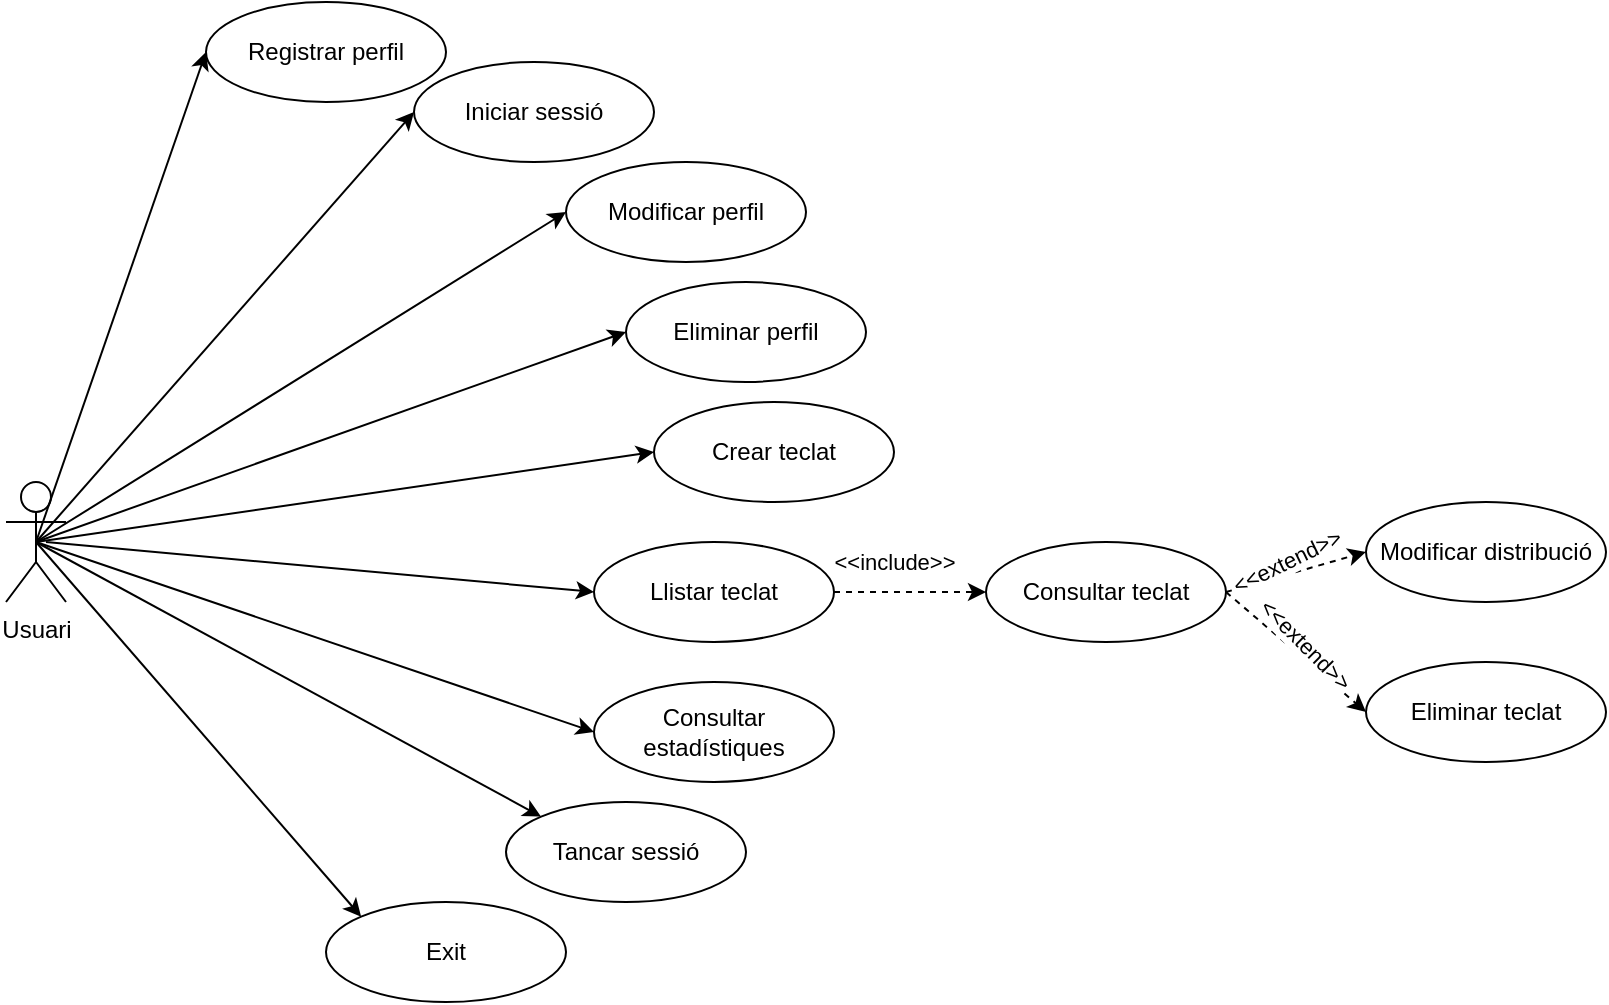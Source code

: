 <mxfile version="22.1.3" type="google">
  <diagram name="Página-1" id="PAZpR7mGht1SY2kDOzt1">
    <mxGraphModel grid="1" page="1" gridSize="10" guides="1" tooltips="1" connect="1" arrows="1" fold="1" pageScale="1" pageWidth="827" pageHeight="1169" math="0" shadow="0">
      <root>
        <mxCell id="0" />
        <mxCell id="1" parent="0" />
        <mxCell id="zSOb4eAWaQB33Wtqrr9M-1" value="Usuari" style="shape=umlActor;verticalLabelPosition=bottom;verticalAlign=top;html=1;outlineConnect=0;" vertex="1" parent="1">
          <mxGeometry x="60" y="280" width="30" height="60" as="geometry" />
        </mxCell>
        <mxCell id="J3dhkOS8xeCB5IRqRHqp-1" value="Registrar perfil" style="ellipse;whiteSpace=wrap;html=1;" vertex="1" parent="1">
          <mxGeometry x="160" y="40" width="120" height="50" as="geometry" />
        </mxCell>
        <mxCell id="J3dhkOS8xeCB5IRqRHqp-4" value="Iniciar sessió" style="ellipse;whiteSpace=wrap;html=1;" vertex="1" parent="1">
          <mxGeometry x="264" y="70" width="120" height="50" as="geometry" />
        </mxCell>
        <mxCell id="J3dhkOS8xeCB5IRqRHqp-5" value="Modificar perfil" style="ellipse;whiteSpace=wrap;html=1;" vertex="1" parent="1">
          <mxGeometry x="340" y="120" width="120" height="50" as="geometry" />
        </mxCell>
        <mxCell id="J3dhkOS8xeCB5IRqRHqp-7" value="Crear teclat" style="ellipse;whiteSpace=wrap;html=1;" vertex="1" parent="1">
          <mxGeometry x="384" y="240" width="120" height="50" as="geometry" />
        </mxCell>
        <mxCell id="J3dhkOS8xeCB5IRqRHqp-9" value="Eliminar teclat" style="ellipse;whiteSpace=wrap;html=1;" vertex="1" parent="1">
          <mxGeometry x="740" y="370" width="120" height="50" as="geometry" />
        </mxCell>
        <mxCell id="J3dhkOS8xeCB5IRqRHqp-12" value="Consultar estadístiques" style="ellipse;whiteSpace=wrap;html=1;" vertex="1" parent="1">
          <mxGeometry x="354" y="380" width="120" height="50" as="geometry" />
        </mxCell>
        <mxCell id="J3dhkOS8xeCB5IRqRHqp-16" value="Tancar sessió" style="ellipse;whiteSpace=wrap;html=1;" vertex="1" parent="1">
          <mxGeometry x="310" y="440" width="120" height="50" as="geometry" />
        </mxCell>
        <mxCell id="J3dhkOS8xeCB5IRqRHqp-24" value="" style="endArrow=classic;html=1;rounded=0;exitX=0.5;exitY=0.5;exitDx=0;exitDy=0;exitPerimeter=0;entryX=0;entryY=0.5;entryDx=0;entryDy=0;" edge="1" parent="1" source="zSOb4eAWaQB33Wtqrr9M-1" target="J3dhkOS8xeCB5IRqRHqp-12">
          <mxGeometry width="50" height="50" relative="1" as="geometry">
            <mxPoint x="85" y="320" as="sourcePoint" />
            <mxPoint x="210" y="415" as="targetPoint" />
          </mxGeometry>
        </mxCell>
        <mxCell id="J3dhkOS8xeCB5IRqRHqp-27" value="" style="endArrow=classic;html=1;rounded=0;entryX=0;entryY=0;entryDx=0;entryDy=0;exitX=0.5;exitY=0.5;exitDx=0;exitDy=0;exitPerimeter=0;" edge="1" parent="1" source="zSOb4eAWaQB33Wtqrr9M-1" target="J3dhkOS8xeCB5IRqRHqp-16">
          <mxGeometry width="50" height="50" relative="1" as="geometry">
            <mxPoint x="80" y="310" as="sourcePoint" />
            <mxPoint x="210" y="595" as="targetPoint" />
          </mxGeometry>
        </mxCell>
        <mxCell id="J3dhkOS8xeCB5IRqRHqp-34" value="Llistar teclat" style="ellipse;whiteSpace=wrap;html=1;" vertex="1" parent="1">
          <mxGeometry x="354" y="310" width="120" height="50" as="geometry" />
        </mxCell>
        <mxCell id="J3dhkOS8xeCB5IRqRHqp-36" value="Modificar distribució" style="ellipse;whiteSpace=wrap;html=1;" vertex="1" parent="1">
          <mxGeometry x="740" y="290" width="120" height="50" as="geometry" />
        </mxCell>
        <mxCell id="J3dhkOS8xeCB5IRqRHqp-44" value="Eliminar perfil" style="ellipse;whiteSpace=wrap;html=1;" vertex="1" parent="1">
          <mxGeometry x="370" y="180" width="120" height="50" as="geometry" />
        </mxCell>
        <mxCell id="J3dhkOS8xeCB5IRqRHqp-52" value="Consultar teclat" style="ellipse;whiteSpace=wrap;html=1;" vertex="1" parent="1">
          <mxGeometry x="550" y="310" width="120" height="50" as="geometry" />
        </mxCell>
        <mxCell id="az26GgXMWI3JoHVyOjAI-24" style="edgeStyle=orthogonalEdgeStyle;rounded=0;orthogonalLoop=1;jettySize=auto;html=1;exitX=0.5;exitY=1;exitDx=0;exitDy=0;" edge="1" parent="1">
          <mxGeometry relative="1" as="geometry">
            <mxPoint x="250" y="335" as="sourcePoint" />
            <mxPoint x="250" y="335" as="targetPoint" />
          </mxGeometry>
        </mxCell>
        <mxCell id="az26GgXMWI3JoHVyOjAI-33" value="" style="endArrow=classic;html=1;rounded=0;exitX=0.5;exitY=0.5;exitDx=0;exitDy=0;exitPerimeter=0;entryX=0;entryY=0.5;entryDx=0;entryDy=0;" edge="1" parent="1" source="zSOb4eAWaQB33Wtqrr9M-1" target="J3dhkOS8xeCB5IRqRHqp-7">
          <mxGeometry width="50" height="50" relative="1" as="geometry">
            <mxPoint x="85" y="320" as="sourcePoint" />
            <mxPoint x="190" y="310" as="targetPoint" />
          </mxGeometry>
        </mxCell>
        <mxCell id="az26GgXMWI3JoHVyOjAI-34" value="" style="endArrow=classic;html=1;rounded=0;exitX=0.5;exitY=0.5;exitDx=0;exitDy=0;exitPerimeter=0;entryX=0;entryY=0.5;entryDx=0;entryDy=0;" edge="1" parent="1" source="zSOb4eAWaQB33Wtqrr9M-1" target="J3dhkOS8xeCB5IRqRHqp-44">
          <mxGeometry width="50" height="50" relative="1" as="geometry">
            <mxPoint x="85" y="320" as="sourcePoint" />
            <mxPoint x="200" y="320" as="targetPoint" />
          </mxGeometry>
        </mxCell>
        <mxCell id="az26GgXMWI3JoHVyOjAI-35" value="" style="endArrow=classic;html=1;rounded=0;exitX=0.5;exitY=0.5;exitDx=0;exitDy=0;exitPerimeter=0;entryX=0;entryY=0.5;entryDx=0;entryDy=0;" edge="1" parent="1" source="zSOb4eAWaQB33Wtqrr9M-1" target="J3dhkOS8xeCB5IRqRHqp-5">
          <mxGeometry width="50" height="50" relative="1" as="geometry">
            <mxPoint x="85" y="320" as="sourcePoint" />
            <mxPoint x="200" y="265" as="targetPoint" />
          </mxGeometry>
        </mxCell>
        <mxCell id="az26GgXMWI3JoHVyOjAI-36" value="" style="endArrow=classic;html=1;rounded=0;exitX=0.5;exitY=0.5;exitDx=0;exitDy=0;exitPerimeter=0;entryX=0;entryY=0.5;entryDx=0;entryDy=0;" edge="1" parent="1" source="zSOb4eAWaQB33Wtqrr9M-1" target="J3dhkOS8xeCB5IRqRHqp-4">
          <mxGeometry width="50" height="50" relative="1" as="geometry">
            <mxPoint x="85" y="320" as="sourcePoint" />
            <mxPoint x="200" y="205" as="targetPoint" />
          </mxGeometry>
        </mxCell>
        <mxCell id="az26GgXMWI3JoHVyOjAI-37" value="" style="endArrow=classic;html=1;rounded=0;exitX=0.5;exitY=0.5;exitDx=0;exitDy=0;exitPerimeter=0;entryX=0;entryY=0.5;entryDx=0;entryDy=0;" edge="1" parent="1" source="zSOb4eAWaQB33Wtqrr9M-1" target="J3dhkOS8xeCB5IRqRHqp-1">
          <mxGeometry width="50" height="50" relative="1" as="geometry">
            <mxPoint x="85" y="320" as="sourcePoint" />
            <mxPoint x="200" y="145" as="targetPoint" />
          </mxGeometry>
        </mxCell>
        <mxCell id="jqkcSz2tctvHtNLl-6Mx-3" value="" style="endArrow=classic;html=1;rounded=0;entryX=0;entryY=0.5;entryDx=0;entryDy=0;" edge="1" parent="1" target="J3dhkOS8xeCB5IRqRHqp-34">
          <mxGeometry width="50" height="50" relative="1" as="geometry">
            <mxPoint x="80" y="310" as="sourcePoint" />
            <mxPoint x="310" y="235" as="targetPoint" />
          </mxGeometry>
        </mxCell>
        <mxCell id="jqkcSz2tctvHtNLl-6Mx-22" value="" style="endArrow=classic;rounded=0;dashed=1;entryX=0;entryY=0.5;entryDx=0;entryDy=0;exitX=1;exitY=0.5;exitDx=0;exitDy=0;fontSize=11;html=1;" edge="1" parent="1" source="J3dhkOS8xeCB5IRqRHqp-34" target="J3dhkOS8xeCB5IRqRHqp-52">
          <mxGeometry width="50" height="50" relative="1" as="geometry">
            <mxPoint x="444" y="490" as="sourcePoint" />
            <mxPoint x="580" y="430" as="targetPoint" />
          </mxGeometry>
        </mxCell>
        <mxCell id="jqkcSz2tctvHtNLl-6Mx-23" value="&amp;lt;&amp;lt;include&amp;gt;&amp;gt;" style="edgeLabel;html=1;align=center;verticalAlign=middle;resizable=0;points=[];rotation=0;" connectable="0" vertex="1" parent="jqkcSz2tctvHtNLl-6Mx-22">
          <mxGeometry x="0.253" y="-2" relative="1" as="geometry">
            <mxPoint x="-18" y="-17" as="offset" />
          </mxGeometry>
        </mxCell>
        <mxCell id="jqkcSz2tctvHtNLl-6Mx-28" value="" style="endArrow=classic;rounded=0;dashed=1;entryX=0;entryY=0.5;entryDx=0;entryDy=0;fontSize=11;html=1;exitX=1;exitY=0.5;exitDx=0;exitDy=0;" edge="1" parent="1" source="J3dhkOS8xeCB5IRqRHqp-52" target="J3dhkOS8xeCB5IRqRHqp-36">
          <mxGeometry width="50" height="50" relative="1" as="geometry">
            <mxPoint x="520" y="270" as="sourcePoint" />
            <mxPoint x="640" y="275" as="targetPoint" />
          </mxGeometry>
        </mxCell>
        <mxCell id="jqkcSz2tctvHtNLl-6Mx-29" value="&amp;lt;&amp;lt;extend&amp;gt;&amp;gt;" style="edgeLabel;html=1;align=center;verticalAlign=middle;resizable=0;points=[];rotation=334;" connectable="0" vertex="1" parent="jqkcSz2tctvHtNLl-6Mx-28">
          <mxGeometry x="0.253" y="-2" relative="1" as="geometry">
            <mxPoint x="-15" y="-5" as="offset" />
          </mxGeometry>
        </mxCell>
        <mxCell id="jqkcSz2tctvHtNLl-6Mx-30" value="" style="endArrow=classic;rounded=0;dashed=1;entryX=0;entryY=0.5;entryDx=0;entryDy=0;fontSize=11;html=1;exitX=1;exitY=0.5;exitDx=0;exitDy=0;" edge="1" parent="1" source="J3dhkOS8xeCB5IRqRHqp-52" target="J3dhkOS8xeCB5IRqRHqp-9">
          <mxGeometry width="50" height="50" relative="1" as="geometry">
            <mxPoint x="680" y="355" as="sourcePoint" />
            <mxPoint x="750" y="320" as="targetPoint" />
          </mxGeometry>
        </mxCell>
        <mxCell id="jqkcSz2tctvHtNLl-6Mx-31" value="&amp;lt;&amp;lt;extend&amp;gt;&amp;gt;" style="edgeLabel;html=1;align=center;verticalAlign=middle;resizable=0;points=[];rotation=45;" connectable="0" vertex="1" parent="jqkcSz2tctvHtNLl-6Mx-30">
          <mxGeometry x="0.253" y="-2" relative="1" as="geometry">
            <mxPoint x="-3" y="-14" as="offset" />
          </mxGeometry>
        </mxCell>
        <mxCell id="Nh0ZJie8eCMRlX1TIDfz-1" value="Exit" style="ellipse;whiteSpace=wrap;html=1;" vertex="1" parent="1">
          <mxGeometry x="220" y="490" width="120" height="50" as="geometry" />
        </mxCell>
        <mxCell id="Nh0ZJie8eCMRlX1TIDfz-2" value="" style="endArrow=classic;html=1;rounded=0;entryX=0;entryY=0;entryDx=0;entryDy=0;exitX=0.5;exitY=0.5;exitDx=0;exitDy=0;exitPerimeter=0;" edge="1" parent="1" source="zSOb4eAWaQB33Wtqrr9M-1" target="Nh0ZJie8eCMRlX1TIDfz-1">
          <mxGeometry width="50" height="50" relative="1" as="geometry">
            <mxPoint x="80" y="310" as="sourcePoint" />
            <mxPoint x="230" y="515" as="targetPoint" />
          </mxGeometry>
        </mxCell>
      </root>
    </mxGraphModel>
  </diagram>
</mxfile>
